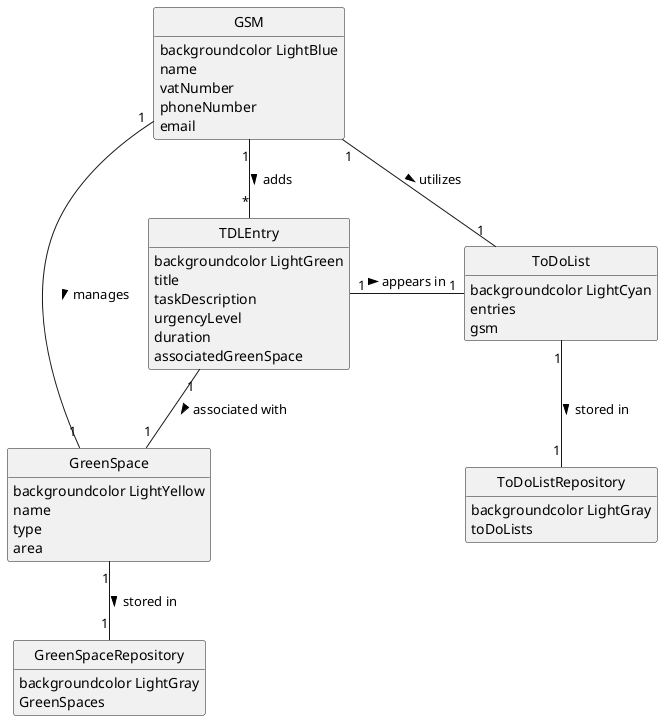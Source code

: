 @startuml

skinparam monochrome false
skinparam packageStyle rectangle
skinparam shadowing false
skinparam classAttributeIconSize 0

hide circle
hide methods

class GSM {
    backgroundcolor LightBlue
    name
    vatNumber
    phoneNumber
    email
}

class TDLEntry {
    backgroundcolor LightGreen
    title
    taskDescription
    urgencyLevel
    duration
    associatedGreenSpace
}

class GreenSpace {
    backgroundcolor LightYellow
    name
    type
    area
}

class GreenSpaceRepository {
    backgroundcolor LightGray
    GreenSpaces
}

class ToDoList {
    backgroundcolor LightCyan
    entries
    gsm
}

class ToDoListRepository {
    backgroundcolor LightGray
    toDoLists
}

GSM "1" -- "*" TDLEntry: adds >
TDLEntry "1" -- "1" GreenSpace: associated with >
GreenSpace "1" -- "1" GreenSpaceRepository: stored in >
GSM "1" - "1" GreenSpace: manages >
GSM "1" -- "1" ToDoList: utilizes >
TDLEntry "1" - "1" ToDoList: appears in >
ToDoList "1" -- "1" ToDoListRepository: stored in >

@enduml